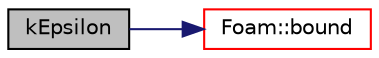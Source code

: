digraph "kEpsilon"
{
  bgcolor="transparent";
  edge [fontname="Helvetica",fontsize="10",labelfontname="Helvetica",labelfontsize="10"];
  node [fontname="Helvetica",fontsize="10",shape=record];
  rankdir="LR";
  Node1 [label="kEpsilon",height=0.2,width=0.4,color="black", fillcolor="grey75", style="filled", fontcolor="black"];
  Node1 -> Node2 [color="midnightblue",fontsize="10",style="solid",fontname="Helvetica"];
  Node2 [label="Foam::bound",height=0.2,width=0.4,color="red",URL="$a10733.html#a334b2a2d0ce7997d360f7a018174a077",tooltip="Bound the given scalar field if it has gone unbounded. "];
}
